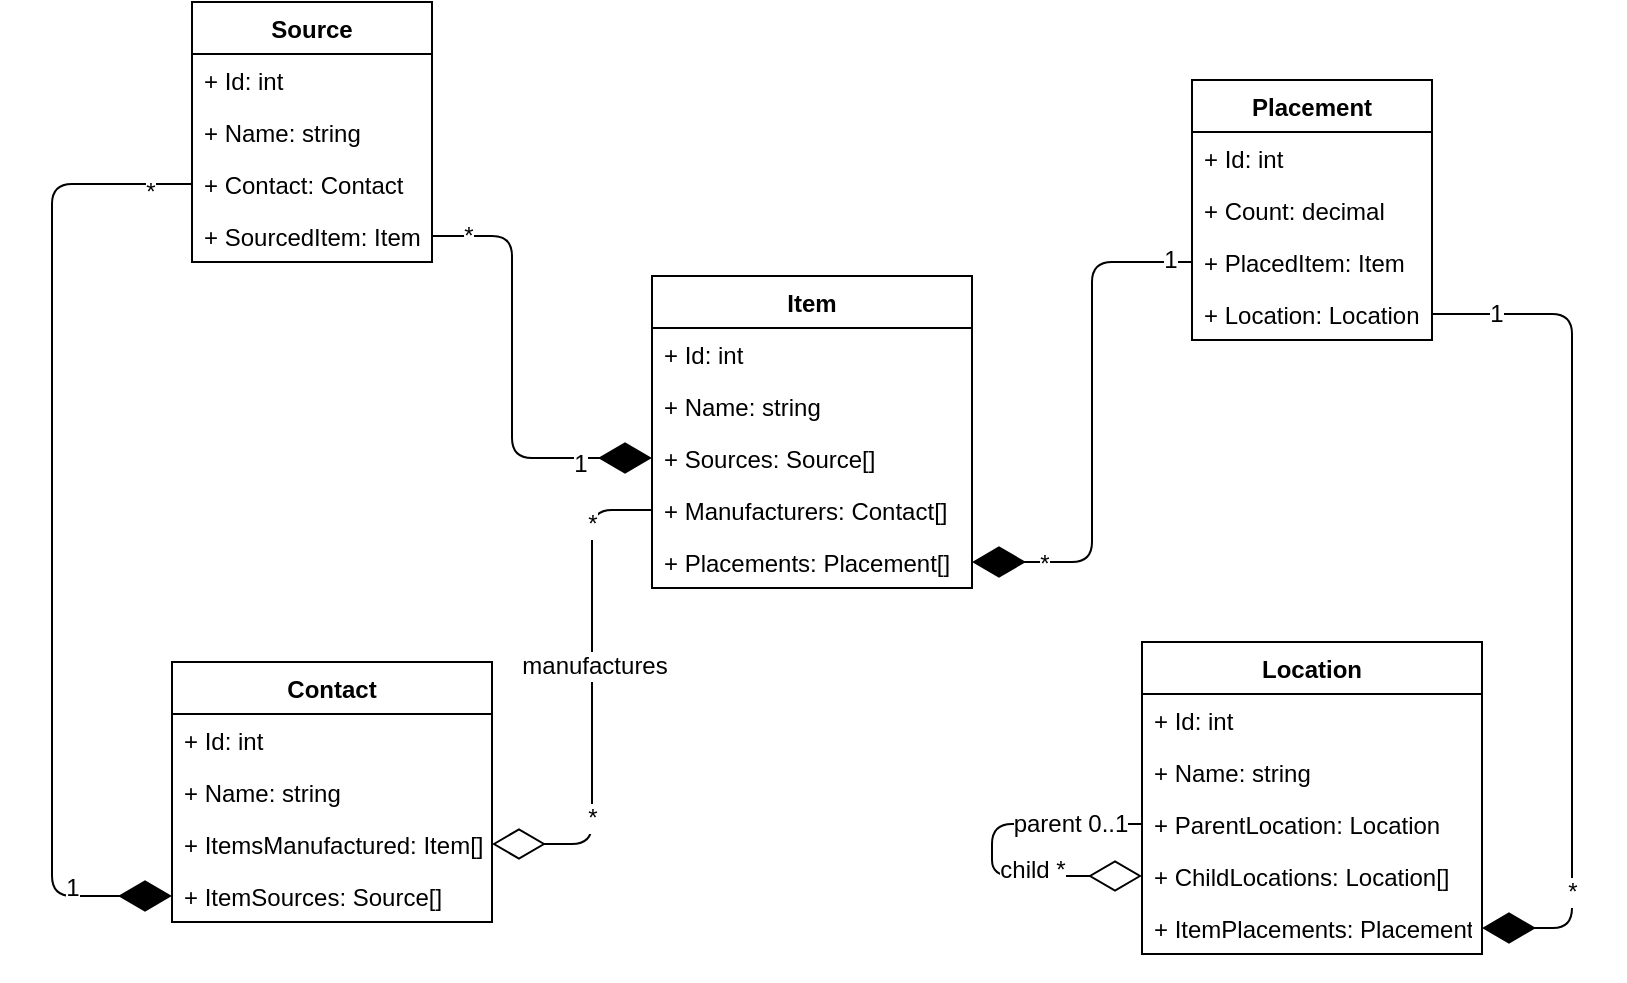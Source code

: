 <mxfile version="10.6.6" type="device"><diagram id="dRmCOfF7TgNyyGv7JTQg" name="Page-1"><mxGraphModel dx="913" dy="557" grid="1" gridSize="10" guides="1" tooltips="1" connect="1" arrows="1" fold="1" page="1" pageScale="1" pageWidth="827" pageHeight="1169" math="0" shadow="0"><root><mxCell id="0"/><mxCell id="1" parent="0"/><mxCell id="zsR_2uhxgcFaqLZp93k7-149" value="Contact" style="swimlane;fontStyle=1;align=center;verticalAlign=top;childLayout=stackLayout;horizontal=1;startSize=26;horizontalStack=0;resizeParent=1;resizeParentMax=0;resizeLast=0;collapsible=1;marginBottom=0;" vertex="1" parent="1"><mxGeometry x="90" y="381" width="160" height="130" as="geometry"/></mxCell><mxCell id="zsR_2uhxgcFaqLZp93k7-150" value="+ Id: int" style="text;strokeColor=none;fillColor=none;align=left;verticalAlign=top;spacingLeft=4;spacingRight=4;overflow=hidden;rotatable=0;points=[[0,0.5],[1,0.5]];portConstraint=eastwest;" vertex="1" parent="zsR_2uhxgcFaqLZp93k7-149"><mxGeometry y="26" width="160" height="26" as="geometry"/></mxCell><mxCell id="zsR_2uhxgcFaqLZp93k7-151" value="+ Name: string" style="text;strokeColor=none;fillColor=none;align=left;verticalAlign=top;spacingLeft=4;spacingRight=4;overflow=hidden;rotatable=0;points=[[0,0.5],[1,0.5]];portConstraint=eastwest;" vertex="1" parent="zsR_2uhxgcFaqLZp93k7-149"><mxGeometry y="52" width="160" height="26" as="geometry"/></mxCell><mxCell id="zsR_2uhxgcFaqLZp93k7-152" value="+ ItemsManufactured: Item[]" style="text;strokeColor=none;fillColor=none;align=left;verticalAlign=top;spacingLeft=4;spacingRight=4;overflow=hidden;rotatable=0;points=[[0,0.5],[1,0.5]];portConstraint=eastwest;" vertex="1" parent="zsR_2uhxgcFaqLZp93k7-149"><mxGeometry y="78" width="160" height="26" as="geometry"/></mxCell><mxCell id="zsR_2uhxgcFaqLZp93k7-153" value="+ ItemSources: Source[]" style="text;strokeColor=none;fillColor=none;align=left;verticalAlign=top;spacingLeft=4;spacingRight=4;overflow=hidden;rotatable=0;points=[[0,0.5],[1,0.5]];portConstraint=eastwest;" vertex="1" parent="zsR_2uhxgcFaqLZp93k7-149"><mxGeometry y="104" width="160" height="26" as="geometry"/></mxCell><mxCell id="zsR_2uhxgcFaqLZp93k7-154" value="Item" style="swimlane;fontStyle=1;align=center;verticalAlign=top;childLayout=stackLayout;horizontal=1;startSize=26;horizontalStack=0;resizeParent=1;resizeParentMax=0;resizeLast=0;collapsible=1;marginBottom=0;" vertex="1" parent="1"><mxGeometry x="330" y="188" width="160" height="156" as="geometry"/></mxCell><mxCell id="zsR_2uhxgcFaqLZp93k7-155" value="+ Id: int" style="text;strokeColor=none;fillColor=none;align=left;verticalAlign=top;spacingLeft=4;spacingRight=4;overflow=hidden;rotatable=0;points=[[0,0.5],[1,0.5]];portConstraint=eastwest;" vertex="1" parent="zsR_2uhxgcFaqLZp93k7-154"><mxGeometry y="26" width="160" height="26" as="geometry"/></mxCell><mxCell id="zsR_2uhxgcFaqLZp93k7-156" value="+ Name: string" style="text;strokeColor=none;fillColor=none;align=left;verticalAlign=top;spacingLeft=4;spacingRight=4;overflow=hidden;rotatable=0;points=[[0,0.5],[1,0.5]];portConstraint=eastwest;" vertex="1" parent="zsR_2uhxgcFaqLZp93k7-154"><mxGeometry y="52" width="160" height="26" as="geometry"/></mxCell><mxCell id="zsR_2uhxgcFaqLZp93k7-157" value="+ Sources: Source[]" style="text;strokeColor=none;fillColor=none;align=left;verticalAlign=top;spacingLeft=4;spacingRight=4;overflow=hidden;rotatable=0;points=[[0,0.5],[1,0.5]];portConstraint=eastwest;" vertex="1" parent="zsR_2uhxgcFaqLZp93k7-154"><mxGeometry y="78" width="160" height="26" as="geometry"/></mxCell><mxCell id="zsR_2uhxgcFaqLZp93k7-158" value="+ Manufacturers: Contact[]" style="text;strokeColor=none;fillColor=none;align=left;verticalAlign=top;spacingLeft=4;spacingRight=4;overflow=hidden;rotatable=0;points=[[0,0.5],[1,0.5]];portConstraint=eastwest;" vertex="1" parent="zsR_2uhxgcFaqLZp93k7-154"><mxGeometry y="104" width="160" height="26" as="geometry"/></mxCell><mxCell id="zsR_2uhxgcFaqLZp93k7-159" value="+ Placements: Placement[]" style="text;strokeColor=none;fillColor=none;align=left;verticalAlign=top;spacingLeft=4;spacingRight=4;overflow=hidden;rotatable=0;points=[[0,0.5],[1,0.5]];portConstraint=eastwest;" vertex="1" parent="zsR_2uhxgcFaqLZp93k7-154"><mxGeometry y="130" width="160" height="26" as="geometry"/></mxCell><mxCell id="zsR_2uhxgcFaqLZp93k7-160" value="Location" style="swimlane;fontStyle=1;align=center;verticalAlign=top;childLayout=stackLayout;horizontal=1;startSize=26;horizontalStack=0;resizeParent=1;resizeParentMax=0;resizeLast=0;collapsible=1;marginBottom=0;" vertex="1" parent="1"><mxGeometry x="575" y="371" width="170" height="156" as="geometry"/></mxCell><mxCell id="zsR_2uhxgcFaqLZp93k7-161" value="+ Id: int" style="text;strokeColor=none;fillColor=none;align=left;verticalAlign=top;spacingLeft=4;spacingRight=4;overflow=hidden;rotatable=0;points=[[0,0.5],[1,0.5]];portConstraint=eastwest;" vertex="1" parent="zsR_2uhxgcFaqLZp93k7-160"><mxGeometry y="26" width="170" height="26" as="geometry"/></mxCell><mxCell id="zsR_2uhxgcFaqLZp93k7-162" value="+ Name: string" style="text;strokeColor=none;fillColor=none;align=left;verticalAlign=top;spacingLeft=4;spacingRight=4;overflow=hidden;rotatable=0;points=[[0,0.5],[1,0.5]];portConstraint=eastwest;" vertex="1" parent="zsR_2uhxgcFaqLZp93k7-160"><mxGeometry y="52" width="170" height="26" as="geometry"/></mxCell><mxCell id="zsR_2uhxgcFaqLZp93k7-163" value="+ ParentLocation: Location" style="text;strokeColor=none;fillColor=none;align=left;verticalAlign=top;spacingLeft=4;spacingRight=4;overflow=hidden;rotatable=0;points=[[0,0.5],[1,0.5]];portConstraint=eastwest;" vertex="1" parent="zsR_2uhxgcFaqLZp93k7-160"><mxGeometry y="78" width="170" height="26" as="geometry"/></mxCell><mxCell id="zsR_2uhxgcFaqLZp93k7-164" value="+ ChildLocations: Location[]" style="text;strokeColor=none;fillColor=none;align=left;verticalAlign=top;spacingLeft=4;spacingRight=4;overflow=hidden;rotatable=0;points=[[0,0.5],[1,0.5]];portConstraint=eastwest;" vertex="1" parent="zsR_2uhxgcFaqLZp93k7-160"><mxGeometry y="104" width="170" height="26" as="geometry"/></mxCell><mxCell id="zsR_2uhxgcFaqLZp93k7-165" value="+ ItemPlacements: Placement[]" style="text;strokeColor=none;fillColor=none;align=left;verticalAlign=top;spacingLeft=4;spacingRight=4;overflow=hidden;rotatable=0;points=[[0,0.5],[1,0.5]];portConstraint=eastwest;" vertex="1" parent="zsR_2uhxgcFaqLZp93k7-160"><mxGeometry y="130" width="170" height="26" as="geometry"/></mxCell><mxCell id="zsR_2uhxgcFaqLZp93k7-166" value="" style="endArrow=diamondThin;endFill=0;endSize=24;html=1;entryX=0;entryY=0.5;entryDx=0;entryDy=0;exitX=0;exitY=0.5;exitDx=0;exitDy=0;" edge="1" parent="zsR_2uhxgcFaqLZp93k7-160" source="zsR_2uhxgcFaqLZp93k7-163" target="zsR_2uhxgcFaqLZp93k7-164"><mxGeometry width="160" relative="1" as="geometry"><mxPoint x="-255" y="50" as="sourcePoint"/><mxPoint x="15" y="-40" as="targetPoint"/><Array as="points"><mxPoint x="-75" y="91"/><mxPoint x="-75" y="117"/></Array></mxGeometry></mxCell><mxCell id="zsR_2uhxgcFaqLZp93k7-167" value="parent 0..1" style="text;html=1;resizable=0;points=[];align=center;verticalAlign=middle;labelBackgroundColor=#ffffff;" vertex="1" connectable="0" parent="zsR_2uhxgcFaqLZp93k7-166"><mxGeometry x="-0.826" y="-1" relative="1" as="geometry"><mxPoint x="-20.5" y="1" as="offset"/></mxGeometry></mxCell><mxCell id="zsR_2uhxgcFaqLZp93k7-168" value="child *" style="text;html=1;resizable=0;points=[];align=center;verticalAlign=middle;labelBackgroundColor=#ffffff;" vertex="1" connectable="0" parent="zsR_2uhxgcFaqLZp93k7-166"><mxGeometry x="0.307" y="1" relative="1" as="geometry"><mxPoint x="6" y="-2" as="offset"/></mxGeometry></mxCell><mxCell id="zsR_2uhxgcFaqLZp93k7-169" value="Placement" style="swimlane;fontStyle=1;align=center;verticalAlign=top;childLayout=stackLayout;horizontal=1;startSize=26;horizontalStack=0;resizeParent=1;resizeParentMax=0;resizeLast=0;collapsible=1;marginBottom=0;" vertex="1" parent="1"><mxGeometry x="600" y="90" width="120" height="130" as="geometry"/></mxCell><mxCell id="zsR_2uhxgcFaqLZp93k7-170" value="+ Id: int" style="text;strokeColor=none;fillColor=none;align=left;verticalAlign=top;spacingLeft=4;spacingRight=4;overflow=hidden;rotatable=0;points=[[0,0.5],[1,0.5]];portConstraint=eastwest;" vertex="1" parent="zsR_2uhxgcFaqLZp93k7-169"><mxGeometry y="26" width="120" height="26" as="geometry"/></mxCell><mxCell id="zsR_2uhxgcFaqLZp93k7-171" value="+ Count: decimal" style="text;strokeColor=none;fillColor=none;align=left;verticalAlign=top;spacingLeft=4;spacingRight=4;overflow=hidden;rotatable=0;points=[[0,0.5],[1,0.5]];portConstraint=eastwest;" vertex="1" parent="zsR_2uhxgcFaqLZp93k7-169"><mxGeometry y="52" width="120" height="26" as="geometry"/></mxCell><mxCell id="zsR_2uhxgcFaqLZp93k7-172" value="+ PlacedItem: Item" style="text;strokeColor=none;fillColor=none;align=left;verticalAlign=top;spacingLeft=4;spacingRight=4;overflow=hidden;rotatable=0;points=[[0,0.5],[1,0.5]];portConstraint=eastwest;" vertex="1" parent="zsR_2uhxgcFaqLZp93k7-169"><mxGeometry y="78" width="120" height="26" as="geometry"/></mxCell><mxCell id="zsR_2uhxgcFaqLZp93k7-173" value="+ Location: Location" style="text;strokeColor=none;fillColor=none;align=left;verticalAlign=top;spacingLeft=4;spacingRight=4;overflow=hidden;rotatable=0;points=[[0,0.5],[1,0.5]];portConstraint=eastwest;" vertex="1" parent="zsR_2uhxgcFaqLZp93k7-169"><mxGeometry y="104" width="120" height="26" as="geometry"/></mxCell><mxCell id="zsR_2uhxgcFaqLZp93k7-174" value="Source" style="swimlane;fontStyle=1;align=center;verticalAlign=top;childLayout=stackLayout;horizontal=1;startSize=26;horizontalStack=0;resizeParent=1;resizeParentMax=0;resizeLast=0;collapsible=1;marginBottom=0;" vertex="1" parent="1"><mxGeometry x="100" y="51" width="120" height="130" as="geometry"/></mxCell><mxCell id="zsR_2uhxgcFaqLZp93k7-175" value="+ Id: int" style="text;strokeColor=none;fillColor=none;align=left;verticalAlign=top;spacingLeft=4;spacingRight=4;overflow=hidden;rotatable=0;points=[[0,0.5],[1,0.5]];portConstraint=eastwest;" vertex="1" parent="zsR_2uhxgcFaqLZp93k7-174"><mxGeometry y="26" width="120" height="26" as="geometry"/></mxCell><mxCell id="zsR_2uhxgcFaqLZp93k7-176" value="+ Name: string" style="text;strokeColor=none;fillColor=none;align=left;verticalAlign=top;spacingLeft=4;spacingRight=4;overflow=hidden;rotatable=0;points=[[0,0.5],[1,0.5]];portConstraint=eastwest;" vertex="1" parent="zsR_2uhxgcFaqLZp93k7-174"><mxGeometry y="52" width="120" height="26" as="geometry"/></mxCell><mxCell id="zsR_2uhxgcFaqLZp93k7-177" value="+ Contact: Contact" style="text;strokeColor=none;fillColor=none;align=left;verticalAlign=top;spacingLeft=4;spacingRight=4;overflow=hidden;rotatable=0;points=[[0,0.5],[1,0.5]];portConstraint=eastwest;" vertex="1" parent="zsR_2uhxgcFaqLZp93k7-174"><mxGeometry y="78" width="120" height="26" as="geometry"/></mxCell><mxCell id="zsR_2uhxgcFaqLZp93k7-178" value="+ SourcedItem: Item" style="text;strokeColor=none;fillColor=none;align=left;verticalAlign=top;spacingLeft=4;spacingRight=4;overflow=hidden;rotatable=0;points=[[0,0.5],[1,0.5]];portConstraint=eastwest;" vertex="1" parent="zsR_2uhxgcFaqLZp93k7-174"><mxGeometry y="104" width="120" height="26" as="geometry"/></mxCell><mxCell id="zsR_2uhxgcFaqLZp93k7-179" value="" style="endArrow=diamondThin;endFill=1;endSize=24;html=1;entryX=1;entryY=0.5;entryDx=0;entryDy=0;exitX=0;exitY=0.5;exitDx=0;exitDy=0;" edge="1" parent="1" source="zsR_2uhxgcFaqLZp93k7-172" target="zsR_2uhxgcFaqLZp93k7-159"><mxGeometry width="160" relative="1" as="geometry"><mxPoint x="601" y="105" as="sourcePoint"/><mxPoint x="470" y="31" as="targetPoint"/><Array as="points"><mxPoint x="550" y="181"/><mxPoint x="550" y="331"/></Array></mxGeometry></mxCell><mxCell id="zsR_2uhxgcFaqLZp93k7-180" value="1" style="text;html=1;resizable=0;points=[];align=center;verticalAlign=middle;labelBackgroundColor=#ffffff;" vertex="1" connectable="0" parent="zsR_2uhxgcFaqLZp93k7-179"><mxGeometry x="-0.913" y="-1" relative="1" as="geometry"><mxPoint as="offset"/></mxGeometry></mxCell><mxCell id="zsR_2uhxgcFaqLZp93k7-181" value="*" style="text;html=1;resizable=0;points=[];align=center;verticalAlign=middle;labelBackgroundColor=#ffffff;" vertex="1" connectable="0" parent="zsR_2uhxgcFaqLZp93k7-179"><mxGeometry x="0.722" y="1" relative="1" as="geometry"><mxPoint as="offset"/></mxGeometry></mxCell><mxCell id="zsR_2uhxgcFaqLZp93k7-182" value="" style="endArrow=none;endFill=0;endSize=24;html=1;exitX=1;exitY=0.5;exitDx=0;exitDy=0;entryX=0;entryY=0.5;entryDx=0;entryDy=0;startArrow=diamondThin;startFill=0;startSize=24;" edge="1" parent="1" source="zsR_2uhxgcFaqLZp93k7-152" target="zsR_2uhxgcFaqLZp93k7-158"><mxGeometry width="160" relative="1" as="geometry"><mxPoint x="300" y="419.5" as="sourcePoint"/><mxPoint x="460" y="419.5" as="targetPoint"/><Array as="points"><mxPoint x="300" y="472"/><mxPoint x="300" y="305"/></Array></mxGeometry></mxCell><mxCell id="zsR_2uhxgcFaqLZp93k7-183" value="*" style="text;html=1;resizable=0;points=[];align=center;verticalAlign=middle;labelBackgroundColor=#ffffff;" vertex="1" connectable="0" parent="zsR_2uhxgcFaqLZp93k7-182"><mxGeometry x="-0.783" y="-1" relative="1" as="geometry"><mxPoint x="23" y="-14" as="offset"/></mxGeometry></mxCell><mxCell id="zsR_2uhxgcFaqLZp93k7-184" value="*" style="text;html=1;resizable=0;points=[];align=center;verticalAlign=middle;labelBackgroundColor=#ffffff;" vertex="1" connectable="0" parent="zsR_2uhxgcFaqLZp93k7-182"><mxGeometry x="0.677" y="1" relative="1" as="geometry"><mxPoint x="1" y="-3" as="offset"/></mxGeometry></mxCell><mxCell id="zsR_2uhxgcFaqLZp93k7-185" value="manufactures" style="text;html=1;resizable=0;points=[];align=center;verticalAlign=middle;labelBackgroundColor=#ffffff;" vertex="1" connectable="0" parent="zsR_2uhxgcFaqLZp93k7-182"><mxGeometry x="0.13" y="-1" relative="1" as="geometry"><mxPoint as="offset"/></mxGeometry></mxCell><mxCell id="zsR_2uhxgcFaqLZp93k7-186" value="" style="endArrow=diamondThin;endFill=1;endSize=24;html=1;entryX=0;entryY=0.5;entryDx=0;entryDy=0;exitX=0;exitY=0.5;exitDx=0;exitDy=0;" edge="1" parent="1" source="zsR_2uhxgcFaqLZp93k7-177" target="zsR_2uhxgcFaqLZp93k7-153"><mxGeometry width="160" relative="1" as="geometry"><mxPoint x="110" y="261" as="sourcePoint"/><mxPoint x="200" y="251" as="targetPoint"/><Array as="points"><mxPoint x="30" y="142"/><mxPoint x="30" y="281"/><mxPoint x="30" y="498"/></Array></mxGeometry></mxCell><mxCell id="zsR_2uhxgcFaqLZp93k7-187" value="*" style="text;html=1;resizable=0;points=[];align=center;verticalAlign=middle;labelBackgroundColor=#ffffff;" vertex="1" connectable="0" parent="zsR_2uhxgcFaqLZp93k7-186"><mxGeometry x="-0.913" y="4" relative="1" as="geometry"><mxPoint as="offset"/></mxGeometry></mxCell><mxCell id="zsR_2uhxgcFaqLZp93k7-188" value="1" style="text;html=1;resizable=0;points=[];align=center;verticalAlign=middle;labelBackgroundColor=#ffffff;" vertex="1" connectable="0" parent="zsR_2uhxgcFaqLZp93k7-186"><mxGeometry x="0.793" y="4" relative="1" as="geometry"><mxPoint as="offset"/></mxGeometry></mxCell><mxCell id="zsR_2uhxgcFaqLZp93k7-189" value="" style="endArrow=diamondThin;endFill=1;endSize=24;html=1;entryX=0;entryY=0.5;entryDx=0;entryDy=0;exitX=1;exitY=0.5;exitDx=0;exitDy=0;" edge="1" parent="1" source="zsR_2uhxgcFaqLZp93k7-178" target="zsR_2uhxgcFaqLZp93k7-157"><mxGeometry width="160" relative="1" as="geometry"><mxPoint x="250" y="81" as="sourcePoint"/><mxPoint x="410" y="81" as="targetPoint"/><Array as="points"><mxPoint x="260" y="168"/><mxPoint x="260" y="279"/></Array></mxGeometry></mxCell><mxCell id="zsR_2uhxgcFaqLZp93k7-190" value="*" style="text;html=1;resizable=0;points=[];align=center;verticalAlign=middle;labelBackgroundColor=#ffffff;" vertex="1" connectable="0" parent="zsR_2uhxgcFaqLZp93k7-189"><mxGeometry x="-0.842" relative="1" as="geometry"><mxPoint as="offset"/></mxGeometry></mxCell><mxCell id="zsR_2uhxgcFaqLZp93k7-191" value="1" style="text;html=1;resizable=0;points=[];align=center;verticalAlign=middle;labelBackgroundColor=#ffffff;" vertex="1" connectable="0" parent="zsR_2uhxgcFaqLZp93k7-189"><mxGeometry x="0.676" y="-3" relative="1" as="geometry"><mxPoint as="offset"/></mxGeometry></mxCell><mxCell id="zsR_2uhxgcFaqLZp93k7-192" value="" style="endArrow=diamondThin;endFill=1;endSize=24;html=1;entryX=1;entryY=0.5;entryDx=0;entryDy=0;exitX=1;exitY=0.5;exitDx=0;exitDy=0;" edge="1" parent="1" source="zsR_2uhxgcFaqLZp93k7-173" target="zsR_2uhxgcFaqLZp93k7-165"><mxGeometry width="160" relative="1" as="geometry"><mxPoint x="630" y="281" as="sourcePoint"/><mxPoint x="790" y="281" as="targetPoint"/><Array as="points"><mxPoint x="790" y="207"/><mxPoint x="790" y="514"/></Array></mxGeometry></mxCell><mxCell id="zsR_2uhxgcFaqLZp93k7-193" value="1" style="text;html=1;resizable=0;points=[];align=center;verticalAlign=middle;labelBackgroundColor=#ffffff;" vertex="1" connectable="0" parent="zsR_2uhxgcFaqLZp93k7-192"><mxGeometry x="-0.85" relative="1" as="geometry"><mxPoint as="offset"/></mxGeometry></mxCell><mxCell id="zsR_2uhxgcFaqLZp93k7-194" value="*" style="text;html=1;resizable=0;points=[];align=center;verticalAlign=middle;labelBackgroundColor=#ffffff;" vertex="1" connectable="0" parent="zsR_2uhxgcFaqLZp93k7-192"><mxGeometry x="0.43" y="-2" relative="1" as="geometry"><mxPoint x="2" y="57.5" as="offset"/></mxGeometry></mxCell></root></mxGraphModel></diagram></mxfile>